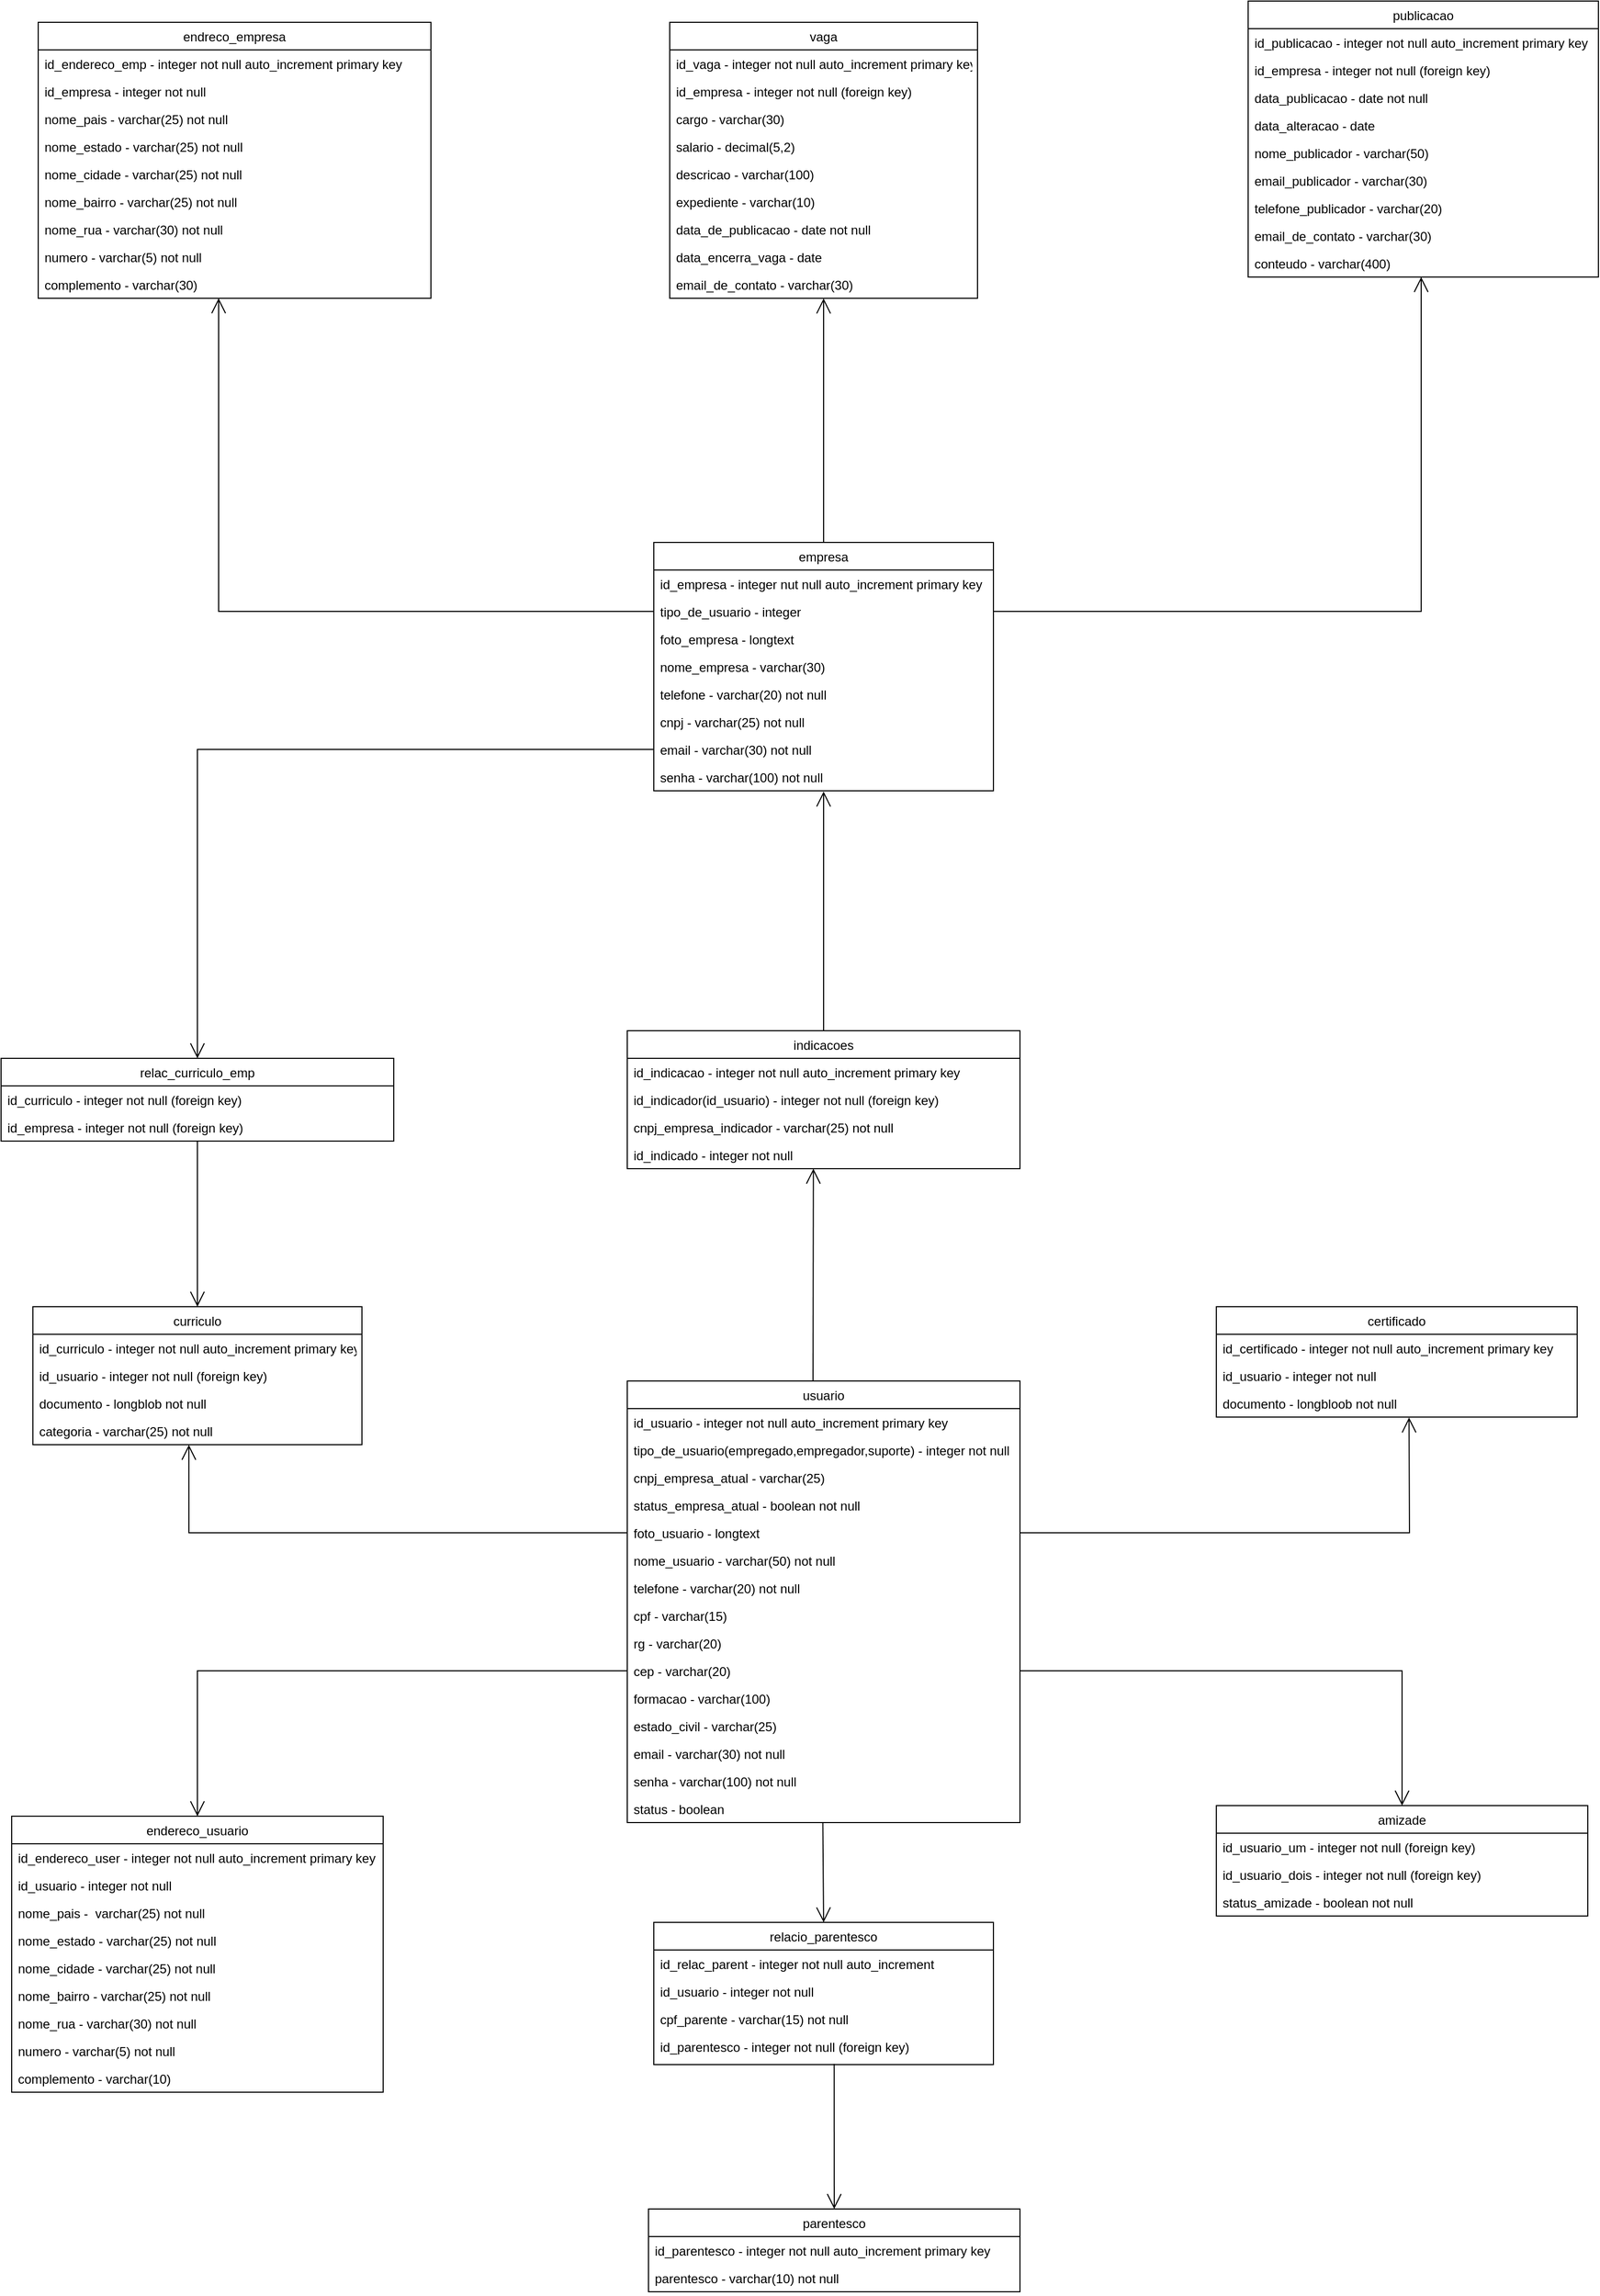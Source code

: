 <mxfile version="18.0.3" type="device"><diagram name="Page-1" id="c4acf3e9-155e-7222-9cf6-157b1a14988f"><mxGraphModel dx="1351" dy="2863" grid="1" gridSize="10" guides="1" tooltips="1" connect="1" arrows="1" fold="1" page="1" pageScale="1" pageWidth="850" pageHeight="1100" background="none" math="0" shadow="0"><root><mxCell id="0"/><mxCell id="1" parent="0"/><mxCell id="nHbKDUpMwGYDts8eb4Cf-1" value="usuario" style="swimlane;fontStyle=0;childLayout=stackLayout;horizontal=1;startSize=26;fillColor=none;horizontalStack=0;resizeParent=1;resizeParentMax=0;resizeLast=0;collapsible=1;marginBottom=0;" parent="1" vertex="1"><mxGeometry x="705" y="160" width="370" height="416" as="geometry"><mxRectangle x="140" y="210" width="90" height="26" as="alternateBounds"/></mxGeometry></mxCell><mxCell id="nHbKDUpMwGYDts8eb4Cf-2" value="id_usuario - integer not null auto_increment primary key" style="text;strokeColor=none;fillColor=none;align=left;verticalAlign=top;spacingLeft=4;spacingRight=4;overflow=hidden;rotatable=0;points=[[0,0.5],[1,0.5]];portConstraint=eastwest;" parent="nHbKDUpMwGYDts8eb4Cf-1" vertex="1"><mxGeometry y="26" width="370" height="26" as="geometry"/></mxCell><mxCell id="nHbKDUpMwGYDts8eb4Cf-3" value="tipo_de_usuario(empregado,empregador,suporte) - integer not null" style="text;strokeColor=none;fillColor=none;align=left;verticalAlign=top;spacingLeft=4;spacingRight=4;overflow=hidden;rotatable=0;points=[[0,0.5],[1,0.5]];portConstraint=eastwest;" parent="nHbKDUpMwGYDts8eb4Cf-1" vertex="1"><mxGeometry y="52" width="370" height="26" as="geometry"/></mxCell><mxCell id="nHbKDUpMwGYDts8eb4Cf-4" value="cnpj_empresa_atual - varchar(25) " style="text;strokeColor=none;fillColor=none;align=left;verticalAlign=top;spacingLeft=4;spacingRight=4;overflow=hidden;rotatable=0;points=[[0,0.5],[1,0.5]];portConstraint=eastwest;" parent="nHbKDUpMwGYDts8eb4Cf-1" vertex="1"><mxGeometry y="78" width="370" height="26" as="geometry"/></mxCell><mxCell id="nHbKDUpMwGYDts8eb4Cf-8" value="status_empresa_atual - boolean not null" style="text;strokeColor=none;fillColor=none;align=left;verticalAlign=top;spacingLeft=4;spacingRight=4;overflow=hidden;rotatable=0;points=[[0,0.5],[1,0.5]];portConstraint=eastwest;" parent="nHbKDUpMwGYDts8eb4Cf-1" vertex="1"><mxGeometry y="104" width="370" height="26" as="geometry"/></mxCell><mxCell id="nHbKDUpMwGYDts8eb4Cf-9" value="foto_usuario - longtext" style="text;strokeColor=none;fillColor=none;align=left;verticalAlign=top;spacingLeft=4;spacingRight=4;overflow=hidden;rotatable=0;points=[[0,0.5],[1,0.5]];portConstraint=eastwest;" parent="nHbKDUpMwGYDts8eb4Cf-1" vertex="1"><mxGeometry y="130" width="370" height="26" as="geometry"/></mxCell><mxCell id="nHbKDUpMwGYDts8eb4Cf-11" value="nome_usuario - varchar(50) not null" style="text;strokeColor=none;fillColor=none;align=left;verticalAlign=top;spacingLeft=4;spacingRight=4;overflow=hidden;rotatable=0;points=[[0,0.5],[1,0.5]];portConstraint=eastwest;" parent="nHbKDUpMwGYDts8eb4Cf-1" vertex="1"><mxGeometry y="156" width="370" height="26" as="geometry"/></mxCell><mxCell id="nHbKDUpMwGYDts8eb4Cf-12" value="telefone - varchar(20) not null" style="text;strokeColor=none;fillColor=none;align=left;verticalAlign=top;spacingLeft=4;spacingRight=4;overflow=hidden;rotatable=0;points=[[0,0.5],[1,0.5]];portConstraint=eastwest;" parent="nHbKDUpMwGYDts8eb4Cf-1" vertex="1"><mxGeometry y="182" width="370" height="26" as="geometry"/></mxCell><mxCell id="nHbKDUpMwGYDts8eb4Cf-13" value="cpf - varchar(15)" style="text;strokeColor=none;fillColor=none;align=left;verticalAlign=top;spacingLeft=4;spacingRight=4;overflow=hidden;rotatable=0;points=[[0,0.5],[1,0.5]];portConstraint=eastwest;" parent="nHbKDUpMwGYDts8eb4Cf-1" vertex="1"><mxGeometry y="208" width="370" height="26" as="geometry"/></mxCell><mxCell id="ckxbgNwo-FN7XNcKJJgW-1" value="rg - varchar(20)" style="text;strokeColor=none;fillColor=none;align=left;verticalAlign=top;spacingLeft=4;spacingRight=4;overflow=hidden;rotatable=0;points=[[0,0.5],[1,0.5]];portConstraint=eastwest;" parent="nHbKDUpMwGYDts8eb4Cf-1" vertex="1"><mxGeometry y="234" width="370" height="26" as="geometry"/></mxCell><mxCell id="ckxbgNwo-FN7XNcKJJgW-2" value="cep - varchar(20)" style="text;strokeColor=none;fillColor=none;align=left;verticalAlign=top;spacingLeft=4;spacingRight=4;overflow=hidden;rotatable=0;points=[[0,0.5],[1,0.5]];portConstraint=eastwest;" parent="nHbKDUpMwGYDts8eb4Cf-1" vertex="1"><mxGeometry y="260" width="370" height="26" as="geometry"/></mxCell><mxCell id="ckxbgNwo-FN7XNcKJJgW-3" value="formacao - varchar(100)" style="text;strokeColor=none;fillColor=none;align=left;verticalAlign=top;spacingLeft=4;spacingRight=4;overflow=hidden;rotatable=0;points=[[0,0.5],[1,0.5]];portConstraint=eastwest;" parent="nHbKDUpMwGYDts8eb4Cf-1" vertex="1"><mxGeometry y="286" width="370" height="26" as="geometry"/></mxCell><mxCell id="ckxbgNwo-FN7XNcKJJgW-4" value="estado_civil - varchar(25)" style="text;strokeColor=none;fillColor=none;align=left;verticalAlign=top;spacingLeft=4;spacingRight=4;overflow=hidden;rotatable=0;points=[[0,0.5],[1,0.5]];portConstraint=eastwest;" parent="nHbKDUpMwGYDts8eb4Cf-1" vertex="1"><mxGeometry y="312" width="370" height="26" as="geometry"/></mxCell><mxCell id="ckxbgNwo-FN7XNcKJJgW-5" value="email - varchar(30) not null" style="text;strokeColor=none;fillColor=none;align=left;verticalAlign=top;spacingLeft=4;spacingRight=4;overflow=hidden;rotatable=0;points=[[0,0.5],[1,0.5]];portConstraint=eastwest;" parent="nHbKDUpMwGYDts8eb4Cf-1" vertex="1"><mxGeometry y="338" width="370" height="26" as="geometry"/></mxCell><mxCell id="ckxbgNwo-FN7XNcKJJgW-6" value="senha - varchar(100) not null" style="text;strokeColor=none;fillColor=none;align=left;verticalAlign=top;spacingLeft=4;spacingRight=4;overflow=hidden;rotatable=0;points=[[0,0.5],[1,0.5]];portConstraint=eastwest;" parent="nHbKDUpMwGYDts8eb4Cf-1" vertex="1"><mxGeometry y="364" width="370" height="26" as="geometry"/></mxCell><mxCell id="ckxbgNwo-FN7XNcKJJgW-8" value="status - boolean" style="text;strokeColor=none;fillColor=none;align=left;verticalAlign=top;spacingLeft=4;spacingRight=4;overflow=hidden;rotatable=0;points=[[0,0.5],[1,0.5]];portConstraint=eastwest;" parent="nHbKDUpMwGYDts8eb4Cf-1" vertex="1"><mxGeometry y="390" width="370" height="26" as="geometry"/></mxCell><mxCell id="ckxbgNwo-FN7XNcKJJgW-9" value="empresa" style="swimlane;fontStyle=0;childLayout=stackLayout;horizontal=1;startSize=26;fillColor=none;horizontalStack=0;resizeParent=1;resizeParentMax=0;resizeLast=0;collapsible=1;marginBottom=0;" parent="1" vertex="1"><mxGeometry x="730" y="-630" width="320" height="234" as="geometry"/></mxCell><mxCell id="ckxbgNwo-FN7XNcKJJgW-10" value="id_empresa - integer nut null auto_increment primary key" style="text;strokeColor=none;fillColor=none;align=left;verticalAlign=top;spacingLeft=4;spacingRight=4;overflow=hidden;rotatable=0;points=[[0,0.5],[1,0.5]];portConstraint=eastwest;" parent="ckxbgNwo-FN7XNcKJJgW-9" vertex="1"><mxGeometry y="26" width="320" height="26" as="geometry"/></mxCell><mxCell id="ckxbgNwo-FN7XNcKJJgW-11" value="tipo_de_usuario - integer" style="text;strokeColor=none;fillColor=none;align=left;verticalAlign=top;spacingLeft=4;spacingRight=4;overflow=hidden;rotatable=0;points=[[0,0.5],[1,0.5]];portConstraint=eastwest;" parent="ckxbgNwo-FN7XNcKJJgW-9" vertex="1"><mxGeometry y="52" width="320" height="26" as="geometry"/></mxCell><mxCell id="ckxbgNwo-FN7XNcKJJgW-12" value="foto_empresa - longtext" style="text;strokeColor=none;fillColor=none;align=left;verticalAlign=top;spacingLeft=4;spacingRight=4;overflow=hidden;rotatable=0;points=[[0,0.5],[1,0.5]];portConstraint=eastwest;" parent="ckxbgNwo-FN7XNcKJJgW-9" vertex="1"><mxGeometry y="78" width="320" height="26" as="geometry"/></mxCell><mxCell id="ckxbgNwo-FN7XNcKJJgW-13" value="nome_empresa - varchar(30)" style="text;strokeColor=none;fillColor=none;align=left;verticalAlign=top;spacingLeft=4;spacingRight=4;overflow=hidden;rotatable=0;points=[[0,0.5],[1,0.5]];portConstraint=eastwest;" parent="ckxbgNwo-FN7XNcKJJgW-9" vertex="1"><mxGeometry y="104" width="320" height="26" as="geometry"/></mxCell><mxCell id="ckxbgNwo-FN7XNcKJJgW-14" value="telefone - varchar(20) not null" style="text;strokeColor=none;fillColor=none;align=left;verticalAlign=top;spacingLeft=4;spacingRight=4;overflow=hidden;rotatable=0;points=[[0,0.5],[1,0.5]];portConstraint=eastwest;" parent="ckxbgNwo-FN7XNcKJJgW-9" vertex="1"><mxGeometry y="130" width="320" height="26" as="geometry"/></mxCell><mxCell id="ckxbgNwo-FN7XNcKJJgW-15" value="cnpj - varchar(25) not null" style="text;strokeColor=none;fillColor=none;align=left;verticalAlign=top;spacingLeft=4;spacingRight=4;overflow=hidden;rotatable=0;points=[[0,0.5],[1,0.5]];portConstraint=eastwest;" parent="ckxbgNwo-FN7XNcKJJgW-9" vertex="1"><mxGeometry y="156" width="320" height="26" as="geometry"/></mxCell><mxCell id="ckxbgNwo-FN7XNcKJJgW-16" value="email - varchar(30) not null" style="text;strokeColor=none;fillColor=none;align=left;verticalAlign=top;spacingLeft=4;spacingRight=4;overflow=hidden;rotatable=0;points=[[0,0.5],[1,0.5]];portConstraint=eastwest;" parent="ckxbgNwo-FN7XNcKJJgW-9" vertex="1"><mxGeometry y="182" width="320" height="26" as="geometry"/></mxCell><mxCell id="ckxbgNwo-FN7XNcKJJgW-17" value="senha - varchar(100) not null" style="text;strokeColor=none;fillColor=none;align=left;verticalAlign=top;spacingLeft=4;spacingRight=4;overflow=hidden;rotatable=0;points=[[0,0.5],[1,0.5]];portConstraint=eastwest;" parent="ckxbgNwo-FN7XNcKJJgW-9" vertex="1"><mxGeometry y="208" width="320" height="26" as="geometry"/></mxCell><mxCell id="vftLx8QMWU3xmYkezmWz-7" value="" style="endArrow=open;endFill=1;endSize=12;html=1;rounded=0;entryX=0;entryY=0.5;entryDx=0;entryDy=0;exitX=0;exitY=0.5;exitDx=0;exitDy=0;" edge="1" parent="ckxbgNwo-FN7XNcKJJgW-9" source="ckxbgNwo-FN7XNcKJJgW-11"><mxGeometry width="160" relative="1" as="geometry"><mxPoint x="110" y="70" as="sourcePoint"/><mxPoint x="-410" y="-230" as="targetPoint"/><Array as="points"><mxPoint x="-410" y="65"/></Array></mxGeometry></mxCell><mxCell id="ckxbgNwo-FN7XNcKJJgW-18" value="vaga" style="swimlane;fontStyle=0;childLayout=stackLayout;horizontal=1;startSize=26;fillColor=none;horizontalStack=0;resizeParent=1;resizeParentMax=0;resizeLast=0;collapsible=1;marginBottom=0;" parent="1" vertex="1"><mxGeometry x="745" y="-1120" width="290" height="260" as="geometry"/></mxCell><mxCell id="ckxbgNwo-FN7XNcKJJgW-19" value="id_vaga - integer not null auto_increment primary key" style="text;strokeColor=none;fillColor=none;align=left;verticalAlign=top;spacingLeft=4;spacingRight=4;overflow=hidden;rotatable=0;points=[[0,0.5],[1,0.5]];portConstraint=eastwest;" parent="ckxbgNwo-FN7XNcKJJgW-18" vertex="1"><mxGeometry y="26" width="290" height="26" as="geometry"/></mxCell><mxCell id="ckxbgNwo-FN7XNcKJJgW-20" value="id_empresa - integer not null (foreign key)" style="text;strokeColor=none;fillColor=none;align=left;verticalAlign=top;spacingLeft=4;spacingRight=4;overflow=hidden;rotatable=0;points=[[0,0.5],[1,0.5]];portConstraint=eastwest;" parent="ckxbgNwo-FN7XNcKJJgW-18" vertex="1"><mxGeometry y="52" width="290" height="26" as="geometry"/></mxCell><mxCell id="ckxbgNwo-FN7XNcKJJgW-23" value="cargo - varchar(30)" style="text;strokeColor=none;fillColor=none;align=left;verticalAlign=top;spacingLeft=4;spacingRight=4;overflow=hidden;rotatable=0;points=[[0,0.5],[1,0.5]];portConstraint=eastwest;" parent="ckxbgNwo-FN7XNcKJJgW-18" vertex="1"><mxGeometry y="78" width="290" height="26" as="geometry"/></mxCell><mxCell id="ckxbgNwo-FN7XNcKJJgW-24" value="salario - decimal(5,2)" style="text;strokeColor=none;fillColor=none;align=left;verticalAlign=top;spacingLeft=4;spacingRight=4;overflow=hidden;rotatable=0;points=[[0,0.5],[1,0.5]];portConstraint=eastwest;" parent="ckxbgNwo-FN7XNcKJJgW-18" vertex="1"><mxGeometry y="104" width="290" height="26" as="geometry"/></mxCell><mxCell id="ckxbgNwo-FN7XNcKJJgW-25" value="descricao - varchar(100)" style="text;strokeColor=none;fillColor=none;align=left;verticalAlign=top;spacingLeft=4;spacingRight=4;overflow=hidden;rotatable=0;points=[[0,0.5],[1,0.5]];portConstraint=eastwest;" parent="ckxbgNwo-FN7XNcKJJgW-18" vertex="1"><mxGeometry y="130" width="290" height="26" as="geometry"/></mxCell><mxCell id="ckxbgNwo-FN7XNcKJJgW-26" value="expediente - varchar(10)" style="text;strokeColor=none;fillColor=none;align=left;verticalAlign=top;spacingLeft=4;spacingRight=4;overflow=hidden;rotatable=0;points=[[0,0.5],[1,0.5]];portConstraint=eastwest;" parent="ckxbgNwo-FN7XNcKJJgW-18" vertex="1"><mxGeometry y="156" width="290" height="26" as="geometry"/></mxCell><mxCell id="ckxbgNwo-FN7XNcKJJgW-27" value="data_de_publicacao - date not null" style="text;strokeColor=none;fillColor=none;align=left;verticalAlign=top;spacingLeft=4;spacingRight=4;overflow=hidden;rotatable=0;points=[[0,0.5],[1,0.5]];portConstraint=eastwest;" parent="ckxbgNwo-FN7XNcKJJgW-18" vertex="1"><mxGeometry y="182" width="290" height="26" as="geometry"/></mxCell><mxCell id="ckxbgNwo-FN7XNcKJJgW-28" value="data_encerra_vaga - date" style="text;strokeColor=none;fillColor=none;align=left;verticalAlign=top;spacingLeft=4;spacingRight=4;overflow=hidden;rotatable=0;points=[[0,0.5],[1,0.5]];portConstraint=eastwest;" parent="ckxbgNwo-FN7XNcKJJgW-18" vertex="1"><mxGeometry y="208" width="290" height="26" as="geometry"/></mxCell><mxCell id="ckxbgNwo-FN7XNcKJJgW-36" value="email_de_contato - varchar(30)" style="text;strokeColor=none;fillColor=none;align=left;verticalAlign=top;spacingLeft=4;spacingRight=4;overflow=hidden;rotatable=0;points=[[0,0.5],[1,0.5]];portConstraint=eastwest;" parent="ckxbgNwo-FN7XNcKJJgW-18" vertex="1"><mxGeometry y="234" width="290" height="26" as="geometry"/></mxCell><mxCell id="ckxbgNwo-FN7XNcKJJgW-29" value="publicacao" style="swimlane;fontStyle=0;childLayout=stackLayout;horizontal=1;startSize=26;fillColor=none;horizontalStack=0;resizeParent=1;resizeParentMax=0;resizeLast=0;collapsible=1;marginBottom=0;" parent="1" vertex="1"><mxGeometry x="1290" y="-1140" width="330" height="260" as="geometry"/></mxCell><mxCell id="ckxbgNwo-FN7XNcKJJgW-30" value="id_publicacao - integer not null auto_increment primary key" style="text;strokeColor=none;fillColor=none;align=left;verticalAlign=top;spacingLeft=4;spacingRight=4;overflow=hidden;rotatable=0;points=[[0,0.5],[1,0.5]];portConstraint=eastwest;" parent="ckxbgNwo-FN7XNcKJJgW-29" vertex="1"><mxGeometry y="26" width="330" height="26" as="geometry"/></mxCell><mxCell id="ckxbgNwo-FN7XNcKJJgW-31" value="id_empresa - integer not null (foreign key)" style="text;strokeColor=none;fillColor=none;align=left;verticalAlign=top;spacingLeft=4;spacingRight=4;overflow=hidden;rotatable=0;points=[[0,0.5],[1,0.5]];portConstraint=eastwest;" parent="ckxbgNwo-FN7XNcKJJgW-29" vertex="1"><mxGeometry y="52" width="330" height="26" as="geometry"/></mxCell><mxCell id="ckxbgNwo-FN7XNcKJJgW-32" value="data_publicacao - date not null" style="text;strokeColor=none;fillColor=none;align=left;verticalAlign=top;spacingLeft=4;spacingRight=4;overflow=hidden;rotatable=0;points=[[0,0.5],[1,0.5]];portConstraint=eastwest;" parent="ckxbgNwo-FN7XNcKJJgW-29" vertex="1"><mxGeometry y="78" width="330" height="26" as="geometry"/></mxCell><mxCell id="ckxbgNwo-FN7XNcKJJgW-33" value="data_alteracao - date" style="text;strokeColor=none;fillColor=none;align=left;verticalAlign=top;spacingLeft=4;spacingRight=4;overflow=hidden;rotatable=0;points=[[0,0.5],[1,0.5]];portConstraint=eastwest;" parent="ckxbgNwo-FN7XNcKJJgW-29" vertex="1"><mxGeometry y="104" width="330" height="26" as="geometry"/></mxCell><mxCell id="ckxbgNwo-FN7XNcKJJgW-34" value="nome_publicador - varchar(50)" style="text;strokeColor=none;fillColor=none;align=left;verticalAlign=top;spacingLeft=4;spacingRight=4;overflow=hidden;rotatable=0;points=[[0,0.5],[1,0.5]];portConstraint=eastwest;" parent="ckxbgNwo-FN7XNcKJJgW-29" vertex="1"><mxGeometry y="130" width="330" height="26" as="geometry"/></mxCell><mxCell id="ckxbgNwo-FN7XNcKJJgW-35" value="email_publicador - varchar(30)" style="text;strokeColor=none;fillColor=none;align=left;verticalAlign=top;spacingLeft=4;spacingRight=4;overflow=hidden;rotatable=0;points=[[0,0.5],[1,0.5]];portConstraint=eastwest;" parent="ckxbgNwo-FN7XNcKJJgW-29" vertex="1"><mxGeometry y="156" width="330" height="26" as="geometry"/></mxCell><mxCell id="ckxbgNwo-FN7XNcKJJgW-38" value="telefone_publicador - varchar(20)" style="text;strokeColor=none;fillColor=none;align=left;verticalAlign=top;spacingLeft=4;spacingRight=4;overflow=hidden;rotatable=0;points=[[0,0.5],[1,0.5]];portConstraint=eastwest;" parent="ckxbgNwo-FN7XNcKJJgW-29" vertex="1"><mxGeometry y="182" width="330" height="26" as="geometry"/></mxCell><mxCell id="ckxbgNwo-FN7XNcKJJgW-37" value="email_de_contato - varchar(30)" style="text;strokeColor=none;fillColor=none;align=left;verticalAlign=top;spacingLeft=4;spacingRight=4;overflow=hidden;rotatable=0;points=[[0,0.5],[1,0.5]];portConstraint=eastwest;" parent="ckxbgNwo-FN7XNcKJJgW-29" vertex="1"><mxGeometry y="208" width="330" height="26" as="geometry"/></mxCell><mxCell id="vftLx8QMWU3xmYkezmWz-19" value="conteudo - varchar(400)" style="text;strokeColor=none;fillColor=none;align=left;verticalAlign=top;spacingLeft=4;spacingRight=4;overflow=hidden;rotatable=0;points=[[0,0.5],[1,0.5]];portConstraint=eastwest;" vertex="1" parent="ckxbgNwo-FN7XNcKJJgW-29"><mxGeometry y="234" width="330" height="26" as="geometry"/></mxCell><mxCell id="ckxbgNwo-FN7XNcKJJgW-39" value="curriculo" style="swimlane;fontStyle=0;childLayout=stackLayout;horizontal=1;startSize=26;fillColor=none;horizontalStack=0;resizeParent=1;resizeParentMax=0;resizeLast=0;collapsible=1;marginBottom=0;" parent="1" vertex="1"><mxGeometry x="145" y="90" width="310" height="130" as="geometry"/></mxCell><mxCell id="ckxbgNwo-FN7XNcKJJgW-40" value="id_curriculo - integer not null auto_increment primary key" style="text;strokeColor=none;fillColor=none;align=left;verticalAlign=top;spacingLeft=4;spacingRight=4;overflow=hidden;rotatable=0;points=[[0,0.5],[1,0.5]];portConstraint=eastwest;" parent="ckxbgNwo-FN7XNcKJJgW-39" vertex="1"><mxGeometry y="26" width="310" height="26" as="geometry"/></mxCell><mxCell id="ckxbgNwo-FN7XNcKJJgW-41" value="id_usuario - integer not null (foreign key)" style="text;strokeColor=none;fillColor=none;align=left;verticalAlign=top;spacingLeft=4;spacingRight=4;overflow=hidden;rotatable=0;points=[[0,0.5],[1,0.5]];portConstraint=eastwest;" parent="ckxbgNwo-FN7XNcKJJgW-39" vertex="1"><mxGeometry y="52" width="310" height="26" as="geometry"/></mxCell><mxCell id="ckxbgNwo-FN7XNcKJJgW-42" value="documento - longblob not null" style="text;strokeColor=none;fillColor=none;align=left;verticalAlign=top;spacingLeft=4;spacingRight=4;overflow=hidden;rotatable=0;points=[[0,0.5],[1,0.5]];portConstraint=eastwest;" parent="ckxbgNwo-FN7XNcKJJgW-39" vertex="1"><mxGeometry y="78" width="310" height="26" as="geometry"/></mxCell><mxCell id="ckxbgNwo-FN7XNcKJJgW-43" value="categoria - varchar(25) not null" style="text;strokeColor=none;fillColor=none;align=left;verticalAlign=top;spacingLeft=4;spacingRight=4;overflow=hidden;rotatable=0;points=[[0,0.5],[1,0.5]];portConstraint=eastwest;" parent="ckxbgNwo-FN7XNcKJJgW-39" vertex="1"><mxGeometry y="104" width="310" height="26" as="geometry"/></mxCell><mxCell id="ckxbgNwo-FN7XNcKJJgW-44" value="endereco_usuario" style="swimlane;fontStyle=0;childLayout=stackLayout;horizontal=1;startSize=26;fillColor=none;horizontalStack=0;resizeParent=1;resizeParentMax=0;resizeLast=0;collapsible=1;marginBottom=0;" parent="1" vertex="1"><mxGeometry x="125" y="570" width="350" height="260" as="geometry"/></mxCell><mxCell id="ckxbgNwo-FN7XNcKJJgW-45" value="id_endereco_user - integer not null auto_increment primary key" style="text;strokeColor=none;fillColor=none;align=left;verticalAlign=top;spacingLeft=4;spacingRight=4;overflow=hidden;rotatable=0;points=[[0,0.5],[1,0.5]];portConstraint=eastwest;" parent="ckxbgNwo-FN7XNcKJJgW-44" vertex="1"><mxGeometry y="26" width="350" height="26" as="geometry"/></mxCell><mxCell id="ckxbgNwo-FN7XNcKJJgW-46" value="id_usuario - integer not null " style="text;strokeColor=none;fillColor=none;align=left;verticalAlign=top;spacingLeft=4;spacingRight=4;overflow=hidden;rotatable=0;points=[[0,0.5],[1,0.5]];portConstraint=eastwest;" parent="ckxbgNwo-FN7XNcKJJgW-44" vertex="1"><mxGeometry y="52" width="350" height="26" as="geometry"/></mxCell><mxCell id="ckxbgNwo-FN7XNcKJJgW-47" value="nome_pais -  varchar(25) not null " style="text;strokeColor=none;fillColor=none;align=left;verticalAlign=top;spacingLeft=4;spacingRight=4;overflow=hidden;rotatable=0;points=[[0,0.5],[1,0.5]];portConstraint=eastwest;" parent="ckxbgNwo-FN7XNcKJJgW-44" vertex="1"><mxGeometry y="78" width="350" height="26" as="geometry"/></mxCell><mxCell id="ckxbgNwo-FN7XNcKJJgW-48" value="nome_estado - varchar(25) not null" style="text;strokeColor=none;fillColor=none;align=left;verticalAlign=top;spacingLeft=4;spacingRight=4;overflow=hidden;rotatable=0;points=[[0,0.5],[1,0.5]];portConstraint=eastwest;" parent="ckxbgNwo-FN7XNcKJJgW-44" vertex="1"><mxGeometry y="104" width="350" height="26" as="geometry"/></mxCell><mxCell id="ckxbgNwo-FN7XNcKJJgW-49" value="nome_cidade - varchar(25) not null" style="text;strokeColor=none;fillColor=none;align=left;verticalAlign=top;spacingLeft=4;spacingRight=4;overflow=hidden;rotatable=0;points=[[0,0.5],[1,0.5]];portConstraint=eastwest;" parent="ckxbgNwo-FN7XNcKJJgW-44" vertex="1"><mxGeometry y="130" width="350" height="26" as="geometry"/></mxCell><mxCell id="ckxbgNwo-FN7XNcKJJgW-51" value="nome_bairro - varchar(25) not null" style="text;strokeColor=none;fillColor=none;align=left;verticalAlign=top;spacingLeft=4;spacingRight=4;overflow=hidden;rotatable=0;points=[[0,0.5],[1,0.5]];portConstraint=eastwest;" parent="ckxbgNwo-FN7XNcKJJgW-44" vertex="1"><mxGeometry y="156" width="350" height="26" as="geometry"/></mxCell><mxCell id="ckxbgNwo-FN7XNcKJJgW-52" value="nome_rua - varchar(30) not null" style="text;strokeColor=none;fillColor=none;align=left;verticalAlign=top;spacingLeft=4;spacingRight=4;overflow=hidden;rotatable=0;points=[[0,0.5],[1,0.5]];portConstraint=eastwest;" parent="ckxbgNwo-FN7XNcKJJgW-44" vertex="1"><mxGeometry y="182" width="350" height="26" as="geometry"/></mxCell><mxCell id="ckxbgNwo-FN7XNcKJJgW-53" value="numero - varchar(5) not null" style="text;strokeColor=none;fillColor=none;align=left;verticalAlign=top;spacingLeft=4;spacingRight=4;overflow=hidden;rotatable=0;points=[[0,0.5],[1,0.5]];portConstraint=eastwest;" parent="ckxbgNwo-FN7XNcKJJgW-44" vertex="1"><mxGeometry y="208" width="350" height="26" as="geometry"/></mxCell><mxCell id="ckxbgNwo-FN7XNcKJJgW-54" value="complemento - varchar(10)" style="text;strokeColor=none;fillColor=none;align=left;verticalAlign=top;spacingLeft=4;spacingRight=4;overflow=hidden;rotatable=0;points=[[0,0.5],[1,0.5]];portConstraint=eastwest;" parent="ckxbgNwo-FN7XNcKJJgW-44" vertex="1"><mxGeometry y="234" width="350" height="26" as="geometry"/></mxCell><mxCell id="ckxbgNwo-FN7XNcKJJgW-55" value="endreco_empresa" style="swimlane;fontStyle=0;childLayout=stackLayout;horizontal=1;startSize=26;fillColor=none;horizontalStack=0;resizeParent=1;resizeParentMax=0;resizeLast=0;collapsible=1;marginBottom=0;" parent="1" vertex="1"><mxGeometry x="150" y="-1120" width="370" height="260" as="geometry"/></mxCell><mxCell id="ckxbgNwo-FN7XNcKJJgW-56" value="id_endereco_emp - integer not null auto_increment primary key" style="text;strokeColor=none;fillColor=none;align=left;verticalAlign=top;spacingLeft=4;spacingRight=4;overflow=hidden;rotatable=0;points=[[0,0.5],[1,0.5]];portConstraint=eastwest;" parent="ckxbgNwo-FN7XNcKJJgW-55" vertex="1"><mxGeometry y="26" width="370" height="26" as="geometry"/></mxCell><mxCell id="ckxbgNwo-FN7XNcKJJgW-57" value="id_empresa - integer not null" style="text;strokeColor=none;fillColor=none;align=left;verticalAlign=top;spacingLeft=4;spacingRight=4;overflow=hidden;rotatable=0;points=[[0,0.5],[1,0.5]];portConstraint=eastwest;" parent="ckxbgNwo-FN7XNcKJJgW-55" vertex="1"><mxGeometry y="52" width="370" height="26" as="geometry"/></mxCell><mxCell id="ckxbgNwo-FN7XNcKJJgW-58" value="nome_pais - varchar(25) not null" style="text;strokeColor=none;fillColor=none;align=left;verticalAlign=top;spacingLeft=4;spacingRight=4;overflow=hidden;rotatable=0;points=[[0,0.5],[1,0.5]];portConstraint=eastwest;" parent="ckxbgNwo-FN7XNcKJJgW-55" vertex="1"><mxGeometry y="78" width="370" height="26" as="geometry"/></mxCell><mxCell id="ckxbgNwo-FN7XNcKJJgW-63" value="nome_estado - varchar(25) not null" style="text;strokeColor=none;fillColor=none;align=left;verticalAlign=top;spacingLeft=4;spacingRight=4;overflow=hidden;rotatable=0;points=[[0,0.5],[1,0.5]];portConstraint=eastwest;" parent="ckxbgNwo-FN7XNcKJJgW-55" vertex="1"><mxGeometry y="104" width="370" height="26" as="geometry"/></mxCell><mxCell id="ckxbgNwo-FN7XNcKJJgW-64" value="nome_cidade - varchar(25) not null" style="text;strokeColor=none;fillColor=none;align=left;verticalAlign=top;spacingLeft=4;spacingRight=4;overflow=hidden;rotatable=0;points=[[0,0.5],[1,0.5]];portConstraint=eastwest;" parent="ckxbgNwo-FN7XNcKJJgW-55" vertex="1"><mxGeometry y="130" width="370" height="26" as="geometry"/></mxCell><mxCell id="ckxbgNwo-FN7XNcKJJgW-65" value="nome_bairro - varchar(25) not null" style="text;strokeColor=none;fillColor=none;align=left;verticalAlign=top;spacingLeft=4;spacingRight=4;overflow=hidden;rotatable=0;points=[[0,0.5],[1,0.5]];portConstraint=eastwest;" parent="ckxbgNwo-FN7XNcKJJgW-55" vertex="1"><mxGeometry y="156" width="370" height="26" as="geometry"/></mxCell><mxCell id="ckxbgNwo-FN7XNcKJJgW-66" value="nome_rua - varchar(30) not null" style="text;strokeColor=none;fillColor=none;align=left;verticalAlign=top;spacingLeft=4;spacingRight=4;overflow=hidden;rotatable=0;points=[[0,0.5],[1,0.5]];portConstraint=eastwest;" parent="ckxbgNwo-FN7XNcKJJgW-55" vertex="1"><mxGeometry y="182" width="370" height="26" as="geometry"/></mxCell><mxCell id="ckxbgNwo-FN7XNcKJJgW-67" value="numero - varchar(5) not null" style="text;strokeColor=none;fillColor=none;align=left;verticalAlign=top;spacingLeft=4;spacingRight=4;overflow=hidden;rotatable=0;points=[[0,0.5],[1,0.5]];portConstraint=eastwest;" parent="ckxbgNwo-FN7XNcKJJgW-55" vertex="1"><mxGeometry y="208" width="370" height="26" as="geometry"/></mxCell><mxCell id="ckxbgNwo-FN7XNcKJJgW-68" value="complemento - varchar(30) " style="text;strokeColor=none;fillColor=none;align=left;verticalAlign=top;spacingLeft=4;spacingRight=4;overflow=hidden;rotatable=0;points=[[0,0.5],[1,0.5]];portConstraint=eastwest;" parent="ckxbgNwo-FN7XNcKJJgW-55" vertex="1"><mxGeometry y="234" width="370" height="26" as="geometry"/></mxCell><mxCell id="ckxbgNwo-FN7XNcKJJgW-69" value="certificado" style="swimlane;fontStyle=0;childLayout=stackLayout;horizontal=1;startSize=26;fillColor=none;horizontalStack=0;resizeParent=1;resizeParentMax=0;resizeLast=0;collapsible=1;marginBottom=0;" parent="1" vertex="1"><mxGeometry x="1260" y="90" width="340" height="104" as="geometry"/></mxCell><mxCell id="ckxbgNwo-FN7XNcKJJgW-70" value="id_certificado - integer not null auto_increment primary key" style="text;strokeColor=none;fillColor=none;align=left;verticalAlign=top;spacingLeft=4;spacingRight=4;overflow=hidden;rotatable=0;points=[[0,0.5],[1,0.5]];portConstraint=eastwest;" parent="ckxbgNwo-FN7XNcKJJgW-69" vertex="1"><mxGeometry y="26" width="340" height="26" as="geometry"/></mxCell><mxCell id="ckxbgNwo-FN7XNcKJJgW-71" value="id_usuario - integer not null" style="text;strokeColor=none;fillColor=none;align=left;verticalAlign=top;spacingLeft=4;spacingRight=4;overflow=hidden;rotatable=0;points=[[0,0.5],[1,0.5]];portConstraint=eastwest;" parent="ckxbgNwo-FN7XNcKJJgW-69" vertex="1"><mxGeometry y="52" width="340" height="26" as="geometry"/></mxCell><mxCell id="ckxbgNwo-FN7XNcKJJgW-72" value="documento - longbloob not null" style="text;strokeColor=none;fillColor=none;align=left;verticalAlign=top;spacingLeft=4;spacingRight=4;overflow=hidden;rotatable=0;points=[[0,0.5],[1,0.5]];portConstraint=eastwest;" parent="ckxbgNwo-FN7XNcKJJgW-69" vertex="1"><mxGeometry y="78" width="340" height="26" as="geometry"/></mxCell><mxCell id="ckxbgNwo-FN7XNcKJJgW-73" value="indicacoes" style="swimlane;fontStyle=0;childLayout=stackLayout;horizontal=1;startSize=26;fillColor=none;horizontalStack=0;resizeParent=1;resizeParentMax=0;resizeLast=0;collapsible=1;marginBottom=0;" parent="1" vertex="1"><mxGeometry x="705" y="-170" width="370" height="130" as="geometry"/></mxCell><mxCell id="ckxbgNwo-FN7XNcKJJgW-74" value="id_indicacao - integer not null auto_increment primary key" style="text;strokeColor=none;fillColor=none;align=left;verticalAlign=top;spacingLeft=4;spacingRight=4;overflow=hidden;rotatable=0;points=[[0,0.5],[1,0.5]];portConstraint=eastwest;" parent="ckxbgNwo-FN7XNcKJJgW-73" vertex="1"><mxGeometry y="26" width="370" height="26" as="geometry"/></mxCell><mxCell id="ckxbgNwo-FN7XNcKJJgW-75" value="id_indicador(id_usuario) - integer not null (foreign key)" style="text;strokeColor=none;fillColor=none;align=left;verticalAlign=top;spacingLeft=4;spacingRight=4;overflow=hidden;rotatable=0;points=[[0,0.5],[1,0.5]];portConstraint=eastwest;" parent="ckxbgNwo-FN7XNcKJJgW-73" vertex="1"><mxGeometry y="52" width="370" height="26" as="geometry"/></mxCell><mxCell id="ckxbgNwo-FN7XNcKJJgW-76" value="cnpj_empresa_indicador - varchar(25) not null " style="text;strokeColor=none;fillColor=none;align=left;verticalAlign=top;spacingLeft=4;spacingRight=4;overflow=hidden;rotatable=0;points=[[0,0.5],[1,0.5]];portConstraint=eastwest;" parent="ckxbgNwo-FN7XNcKJJgW-73" vertex="1"><mxGeometry y="78" width="370" height="26" as="geometry"/></mxCell><mxCell id="ckxbgNwo-FN7XNcKJJgW-77" value="id_indicado - integer not null " style="text;strokeColor=none;fillColor=none;align=left;verticalAlign=top;spacingLeft=4;spacingRight=4;overflow=hidden;rotatable=0;points=[[0,0.5],[1,0.5]];portConstraint=eastwest;" parent="ckxbgNwo-FN7XNcKJJgW-73" vertex="1"><mxGeometry y="104" width="370" height="26" as="geometry"/></mxCell><mxCell id="ckxbgNwo-FN7XNcKJJgW-78" value="parentesco" style="swimlane;fontStyle=0;childLayout=stackLayout;horizontal=1;startSize=26;fillColor=none;horizontalStack=0;resizeParent=1;resizeParentMax=0;resizeLast=0;collapsible=1;marginBottom=0;" parent="1" vertex="1"><mxGeometry x="725" y="940" width="350" height="78" as="geometry"/></mxCell><mxCell id="ckxbgNwo-FN7XNcKJJgW-79" value="id_parentesco - integer not null auto_increment primary key" style="text;strokeColor=none;fillColor=none;align=left;verticalAlign=top;spacingLeft=4;spacingRight=4;overflow=hidden;rotatable=0;points=[[0,0.5],[1,0.5]];portConstraint=eastwest;" parent="ckxbgNwo-FN7XNcKJJgW-78" vertex="1"><mxGeometry y="26" width="350" height="26" as="geometry"/></mxCell><mxCell id="ckxbgNwo-FN7XNcKJJgW-80" value="parentesco - varchar(10) not null" style="text;strokeColor=none;fillColor=none;align=left;verticalAlign=top;spacingLeft=4;spacingRight=4;overflow=hidden;rotatable=0;points=[[0,0.5],[1,0.5]];portConstraint=eastwest;" parent="ckxbgNwo-FN7XNcKJJgW-78" vertex="1"><mxGeometry y="52" width="350" height="26" as="geometry"/></mxCell><mxCell id="ckxbgNwo-FN7XNcKJJgW-82" value="relacio_parentesco" style="swimlane;fontStyle=0;childLayout=stackLayout;horizontal=1;startSize=26;fillColor=none;horizontalStack=0;resizeParent=1;resizeParentMax=0;resizeLast=0;collapsible=1;marginBottom=0;" parent="1" vertex="1"><mxGeometry x="730" y="670" width="320" height="134" as="geometry"/></mxCell><mxCell id="ckxbgNwo-FN7XNcKJJgW-83" value="id_relac_parent - integer not null auto_increment" style="text;strokeColor=none;fillColor=none;align=left;verticalAlign=top;spacingLeft=4;spacingRight=4;overflow=hidden;rotatable=0;points=[[0,0.5],[1,0.5]];portConstraint=eastwest;" parent="ckxbgNwo-FN7XNcKJJgW-82" vertex="1"><mxGeometry y="26" width="320" height="26" as="geometry"/></mxCell><mxCell id="ckxbgNwo-FN7XNcKJJgW-84" value="id_usuario - integer not null" style="text;strokeColor=none;fillColor=none;align=left;verticalAlign=top;spacingLeft=4;spacingRight=4;overflow=hidden;rotatable=0;points=[[0,0.5],[1,0.5]];portConstraint=eastwest;" parent="ckxbgNwo-FN7XNcKJJgW-82" vertex="1"><mxGeometry y="52" width="320" height="26" as="geometry"/></mxCell><mxCell id="ckxbgNwo-FN7XNcKJJgW-85" value="cpf_parente - varchar(15) not null" style="text;strokeColor=none;fillColor=none;align=left;verticalAlign=top;spacingLeft=4;spacingRight=4;overflow=hidden;rotatable=0;points=[[0,0.5],[1,0.5]];portConstraint=eastwest;" parent="ckxbgNwo-FN7XNcKJJgW-82" vertex="1"><mxGeometry y="78" width="320" height="26" as="geometry"/></mxCell><mxCell id="ckxbgNwo-FN7XNcKJJgW-86" value="id_parentesco - integer not null (foreign key)" style="text;strokeColor=none;fillColor=none;align=left;verticalAlign=top;spacingLeft=4;spacingRight=4;overflow=hidden;rotatable=0;points=[[0,0.5],[1,0.5]];portConstraint=eastwest;" parent="ckxbgNwo-FN7XNcKJJgW-82" vertex="1"><mxGeometry y="104" width="320" height="30" as="geometry"/></mxCell><mxCell id="ckxbgNwo-FN7XNcKJJgW-87" value="relac_curriculo_emp" style="swimlane;fontStyle=0;childLayout=stackLayout;horizontal=1;startSize=26;fillColor=none;horizontalStack=0;resizeParent=1;resizeParentMax=0;resizeLast=0;collapsible=1;marginBottom=0;" parent="1" vertex="1"><mxGeometry x="115" y="-144" width="370" height="78" as="geometry"/></mxCell><mxCell id="ckxbgNwo-FN7XNcKJJgW-88" value="id_curriculo - integer not null (foreign key)" style="text;strokeColor=none;fillColor=none;align=left;verticalAlign=top;spacingLeft=4;spacingRight=4;overflow=hidden;rotatable=0;points=[[0,0.5],[1,0.5]];portConstraint=eastwest;" parent="ckxbgNwo-FN7XNcKJJgW-87" vertex="1"><mxGeometry y="26" width="370" height="26" as="geometry"/></mxCell><mxCell id="ckxbgNwo-FN7XNcKJJgW-89" value="id_empresa - integer not null (foreign key)" style="text;strokeColor=none;fillColor=none;align=left;verticalAlign=top;spacingLeft=4;spacingRight=4;overflow=hidden;rotatable=0;points=[[0,0.5],[1,0.5]];portConstraint=eastwest;" parent="ckxbgNwo-FN7XNcKJJgW-87" vertex="1"><mxGeometry y="52" width="370" height="26" as="geometry"/></mxCell><mxCell id="ckxbgNwo-FN7XNcKJJgW-91" value="amizade" style="swimlane;fontStyle=0;childLayout=stackLayout;horizontal=1;startSize=26;fillColor=none;horizontalStack=0;resizeParent=1;resizeParentMax=0;resizeLast=0;collapsible=1;marginBottom=0;" parent="1" vertex="1"><mxGeometry x="1260" y="560" width="350" height="104" as="geometry"/></mxCell><mxCell id="ckxbgNwo-FN7XNcKJJgW-92" value="id_usuario_um - integer not null (foreign key)" style="text;strokeColor=none;fillColor=none;align=left;verticalAlign=top;spacingLeft=4;spacingRight=4;overflow=hidden;rotatable=0;points=[[0,0.5],[1,0.5]];portConstraint=eastwest;" parent="ckxbgNwo-FN7XNcKJJgW-91" vertex="1"><mxGeometry y="26" width="350" height="26" as="geometry"/></mxCell><mxCell id="ckxbgNwo-FN7XNcKJJgW-93" value="id_usuario_dois - integer not null (foreign key)" style="text;strokeColor=none;fillColor=none;align=left;verticalAlign=top;spacingLeft=4;spacingRight=4;overflow=hidden;rotatable=0;points=[[0,0.5],[1,0.5]];portConstraint=eastwest;" parent="ckxbgNwo-FN7XNcKJJgW-91" vertex="1"><mxGeometry y="52" width="350" height="26" as="geometry"/></mxCell><mxCell id="ckxbgNwo-FN7XNcKJJgW-94" value="status_amizade - boolean not null" style="text;strokeColor=none;fillColor=none;align=left;verticalAlign=top;spacingLeft=4;spacingRight=4;overflow=hidden;rotatable=0;points=[[0,0.5],[1,0.5]];portConstraint=eastwest;" parent="ckxbgNwo-FN7XNcKJJgW-91" vertex="1"><mxGeometry y="78" width="350" height="26" as="geometry"/></mxCell><mxCell id="vftLx8QMWU3xmYkezmWz-5" value="" style="endArrow=open;endFill=1;endSize=12;html=1;rounded=0;exitX=0;exitY=0.5;exitDx=0;exitDy=0;entryX=0.5;entryY=0;entryDx=0;entryDy=0;" edge="1" parent="1" source="ckxbgNwo-FN7XNcKJJgW-16" target="ckxbgNwo-FN7XNcKJJgW-87"><mxGeometry width="160" relative="1" as="geometry"><mxPoint x="430" y="-370" as="sourcePoint"/><mxPoint x="590" y="-370" as="targetPoint"/><Array as="points"><mxPoint x="300" y="-435"/></Array></mxGeometry></mxCell><mxCell id="vftLx8QMWU3xmYkezmWz-6" value="" style="endArrow=open;endFill=1;endSize=12;html=1;rounded=0;entryX=0.5;entryY=0;entryDx=0;entryDy=0;exitX=0.5;exitY=1;exitDx=0;exitDy=0;" edge="1" parent="1" source="ckxbgNwo-FN7XNcKJJgW-87" target="ckxbgNwo-FN7XNcKJJgW-39"><mxGeometry width="160" relative="1" as="geometry"><mxPoint x="300" y="-50" as="sourcePoint"/><mxPoint x="590" y="30" as="targetPoint"/></mxGeometry></mxCell><mxCell id="vftLx8QMWU3xmYkezmWz-8" value="" style="endArrow=open;endFill=1;endSize=12;html=1;rounded=0;entryX=0.5;entryY=1.007;entryDx=0;entryDy=0;entryPerimeter=0;" edge="1" parent="1" source="ckxbgNwo-FN7XNcKJJgW-9" target="ckxbgNwo-FN7XNcKJJgW-36"><mxGeometry width="160" relative="1" as="geometry"><mxPoint x="1340" y="-380" as="sourcePoint"/><mxPoint x="900" y="-790" as="targetPoint"/></mxGeometry></mxCell><mxCell id="vftLx8QMWU3xmYkezmWz-9" value="" style="endArrow=open;endFill=1;endSize=12;html=1;rounded=0;exitX=1;exitY=0.5;exitDx=0;exitDy=0;" edge="1" parent="1" source="ckxbgNwo-FN7XNcKJJgW-11"><mxGeometry width="160" relative="1" as="geometry"><mxPoint x="1530" y="-630" as="sourcePoint"/><mxPoint x="1453" y="-880" as="targetPoint"/><Array as="points"><mxPoint x="1453" y="-565"/></Array></mxGeometry></mxCell><mxCell id="vftLx8QMWU3xmYkezmWz-11" value="" style="endArrow=open;endFill=1;endSize=12;html=1;rounded=0;exitX=0.5;exitY=0;exitDx=0;exitDy=0;entryX=0.501;entryY=1.012;entryDx=0;entryDy=0;entryPerimeter=0;" edge="1" parent="1"><mxGeometry width="160" relative="1" as="geometry"><mxPoint x="880" y="159.69" as="sourcePoint"/><mxPoint x="880.37" y="-39.998" as="targetPoint"/></mxGeometry></mxCell><mxCell id="vftLx8QMWU3xmYkezmWz-12" value="" style="endArrow=open;endFill=1;endSize=12;html=1;rounded=0;exitX=0.5;exitY=0;exitDx=0;exitDy=0;entryX=0.5;entryY=1.026;entryDx=0;entryDy=0;entryPerimeter=0;" edge="1" parent="1" source="ckxbgNwo-FN7XNcKJJgW-73" target="ckxbgNwo-FN7XNcKJJgW-17"><mxGeometry width="160" relative="1" as="geometry"><mxPoint x="1040" y="-340" as="sourcePoint"/><mxPoint x="1200" y="-340" as="targetPoint"/><Array as="points"><mxPoint x="890" y="-390"/></Array></mxGeometry></mxCell><mxCell id="vftLx8QMWU3xmYkezmWz-13" value="" style="endArrow=open;endFill=1;endSize=12;html=1;rounded=0;exitX=0;exitY=0.5;exitDx=0;exitDy=0;entryX=0.474;entryY=1.005;entryDx=0;entryDy=0;entryPerimeter=0;" edge="1" parent="1" source="nHbKDUpMwGYDts8eb4Cf-9" target="ckxbgNwo-FN7XNcKJJgW-43"><mxGeometry width="160" relative="1" as="geometry"><mxPoint x="660" y="290" as="sourcePoint"/><mxPoint x="290" y="260" as="targetPoint"/><Array as="points"><mxPoint x="292" y="303"/></Array></mxGeometry></mxCell><mxCell id="vftLx8QMWU3xmYkezmWz-14" value="" style="endArrow=open;endFill=1;endSize=12;html=1;rounded=0;exitX=1;exitY=0.5;exitDx=0;exitDy=0;entryX=0.534;entryY=1.015;entryDx=0;entryDy=0;entryPerimeter=0;" edge="1" parent="1" source="nHbKDUpMwGYDts8eb4Cf-9" target="ckxbgNwo-FN7XNcKJJgW-72"><mxGeometry width="160" relative="1" as="geometry"><mxPoint x="970" y="330" as="sourcePoint"/><mxPoint x="1400" y="320" as="targetPoint"/><Array as="points"><mxPoint x="1442" y="303"/></Array></mxGeometry></mxCell><mxCell id="vftLx8QMWU3xmYkezmWz-15" value="" style="endArrow=open;endFill=1;endSize=12;html=1;rounded=0;entryX=0.5;entryY=0;entryDx=0;entryDy=0;exitX=0;exitY=0.5;exitDx=0;exitDy=0;" edge="1" parent="1" source="ckxbgNwo-FN7XNcKJJgW-2" target="ckxbgNwo-FN7XNcKJJgW-44"><mxGeometry width="160" relative="1" as="geometry"><mxPoint x="680" y="430" as="sourcePoint"/><mxPoint x="650" y="500" as="targetPoint"/><Array as="points"><mxPoint x="300" y="433"/></Array></mxGeometry></mxCell><mxCell id="vftLx8QMWU3xmYkezmWz-16" value="" style="endArrow=open;endFill=1;endSize=12;html=1;rounded=0;exitX=0.498;exitY=1.006;exitDx=0;exitDy=0;exitPerimeter=0;entryX=0.5;entryY=0;entryDx=0;entryDy=0;" edge="1" parent="1" source="ckxbgNwo-FN7XNcKJJgW-8" target="ckxbgNwo-FN7XNcKJJgW-82"><mxGeometry width="160" relative="1" as="geometry"><mxPoint x="910" y="580" as="sourcePoint"/><mxPoint x="900" y="640" as="targetPoint"/></mxGeometry></mxCell><mxCell id="vftLx8QMWU3xmYkezmWz-17" value="" style="endArrow=open;endFill=1;endSize=12;html=1;rounded=0;entryX=0.5;entryY=0;entryDx=0;entryDy=0;exitX=0.531;exitY=0.976;exitDx=0;exitDy=0;exitPerimeter=0;" edge="1" parent="1" source="ckxbgNwo-FN7XNcKJJgW-86" target="ckxbgNwo-FN7XNcKJJgW-78"><mxGeometry width="160" relative="1" as="geometry"><mxPoint x="690" y="630" as="sourcePoint"/><mxPoint x="850" y="630" as="targetPoint"/></mxGeometry></mxCell><mxCell id="vftLx8QMWU3xmYkezmWz-18" value="" style="endArrow=open;endFill=1;endSize=12;html=1;rounded=0;exitX=1;exitY=0.5;exitDx=0;exitDy=0;entryX=0.5;entryY=0;entryDx=0;entryDy=0;" edge="1" parent="1" source="ckxbgNwo-FN7XNcKJJgW-2" target="ckxbgNwo-FN7XNcKJJgW-91"><mxGeometry width="160" relative="1" as="geometry"><mxPoint x="1100" y="440" as="sourcePoint"/><mxPoint x="1260" y="440" as="targetPoint"/><Array as="points"><mxPoint x="1435" y="433"/></Array></mxGeometry></mxCell></root></mxGraphModel></diagram></mxfile>